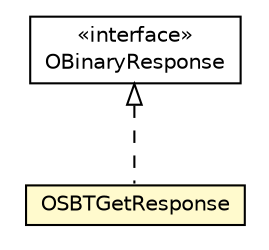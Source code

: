 #!/usr/local/bin/dot
#
# Class diagram 
# Generated by UMLGraph version R5_6-24-gf6e263 (http://www.umlgraph.org/)
#

digraph G {
	edge [fontname="Helvetica",fontsize=10,labelfontname="Helvetica",labelfontsize=10];
	node [fontname="Helvetica",fontsize=10,shape=plaintext];
	nodesep=0.25;
	ranksep=0.5;
	// com.orientechnologies.orient.client.remote.OBinaryResponse
	c5706358 [label=<<table title="com.orientechnologies.orient.client.remote.OBinaryResponse" border="0" cellborder="1" cellspacing="0" cellpadding="2" port="p" href="../OBinaryResponse.html">
		<tr><td><table border="0" cellspacing="0" cellpadding="1">
<tr><td align="center" balign="center"> &#171;interface&#187; </td></tr>
<tr><td align="center" balign="center"> OBinaryResponse </td></tr>
		</table></td></tr>
		</table>>, URL="../OBinaryResponse.html", fontname="Helvetica", fontcolor="black", fontsize=10.0];
	// com.orientechnologies.orient.client.remote.message.OSBTGetResponse
	c5706461 [label=<<table title="com.orientechnologies.orient.client.remote.message.OSBTGetResponse" border="0" cellborder="1" cellspacing="0" cellpadding="2" port="p" bgcolor="lemonChiffon" href="./OSBTGetResponse.html">
		<tr><td><table border="0" cellspacing="0" cellpadding="1">
<tr><td align="center" balign="center"> OSBTGetResponse </td></tr>
		</table></td></tr>
		</table>>, URL="./OSBTGetResponse.html", fontname="Helvetica", fontcolor="black", fontsize=10.0];
	//com.orientechnologies.orient.client.remote.message.OSBTGetResponse implements com.orientechnologies.orient.client.remote.OBinaryResponse
	c5706358:p -> c5706461:p [dir=back,arrowtail=empty,style=dashed];
}


